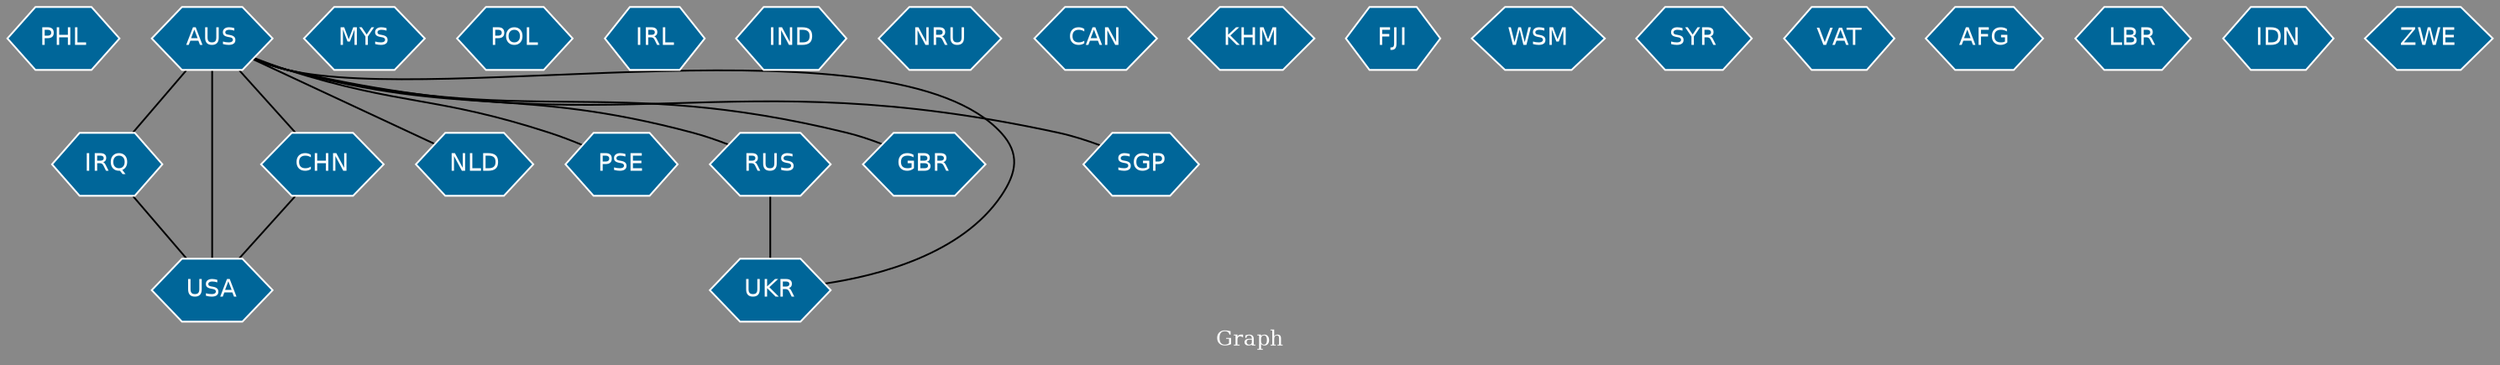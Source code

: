 // Countries together in item graph
graph {
	graph [bgcolor="#888888" fontcolor=white fontsize=12 label="Graph" outputorder=edgesfirst overlap=prism]
	node [color=white fillcolor="#006699" fontcolor=white fontname=Helvetica shape=hexagon style=filled]
	edge [arrowhead=open color=black fontcolor=white fontname=Courier fontsize=12]
		PHL [label=PHL]
		IRQ [label=IRQ]
		AUS [label=AUS]
		MYS [label=MYS]
		USA [label=USA]
		POL [label=POL]
		IRL [label=IRL]
		CHN [label=CHN]
		NLD [label=NLD]
		PSE [label=PSE]
		RUS [label=RUS]
		IND [label=IND]
		NRU [label=NRU]
		GBR [label=GBR]
		CAN [label=CAN]
		UKR [label=UKR]
		KHM [label=KHM]
		FJI [label=FJI]
		WSM [label=WSM]
		SYR [label=SYR]
		VAT [label=VAT]
		AFG [label=AFG]
		SGP [label=SGP]
		LBR [label=LBR]
		IDN [label=IDN]
		ZWE [label=ZWE]
			AUS -- UKR [weight=1]
			AUS -- SGP [weight=1]
			AUS -- RUS [weight=3]
			AUS -- PSE [weight=1]
			AUS -- CHN [weight=1]
			CHN -- USA [weight=1]
			RUS -- UKR [weight=2]
			AUS -- USA [weight=4]
			AUS -- IRQ [weight=6]
			AUS -- NLD [weight=1]
			IRQ -- USA [weight=4]
			AUS -- GBR [weight=1]
}